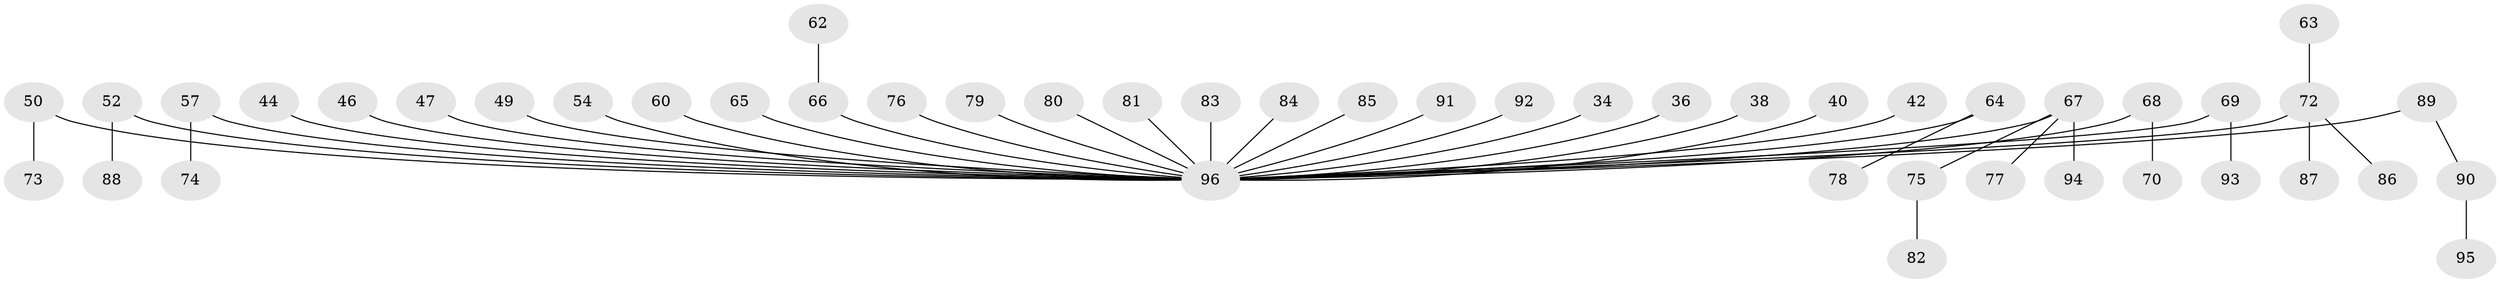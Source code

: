 // original degree distribution, {7: 0.020833333333333332, 6: 0.03125, 5: 0.020833333333333332, 2: 0.22916666666666666, 3: 0.14583333333333334, 4: 0.03125, 1: 0.5208333333333334}
// Generated by graph-tools (version 1.1) at 2025/56/03/04/25 21:56:30]
// undirected, 48 vertices, 47 edges
graph export_dot {
graph [start="1"]
  node [color=gray90,style=filled];
  34;
  36;
  38;
  40;
  42;
  44;
  46;
  47;
  49;
  50;
  52;
  54;
  57;
  60;
  62;
  63;
  64 [super="+37"];
  65;
  66 [super="+55"];
  67 [super="+25+61+58"];
  68 [super="+26"];
  69 [super="+59"];
  70;
  72 [super="+53"];
  73;
  74;
  75;
  76;
  77;
  78;
  79;
  80;
  81;
  82;
  83;
  84;
  85;
  86;
  87;
  88;
  89;
  90;
  91;
  92;
  93;
  94;
  95;
  96 [super="+56+71+33"];
  34 -- 96;
  36 -- 96;
  38 -- 96;
  40 -- 96;
  42 -- 96;
  44 -- 96;
  46 -- 96;
  47 -- 96;
  49 -- 96;
  50 -- 73;
  50 -- 96;
  52 -- 88;
  52 -- 96;
  54 -- 96;
  57 -- 74;
  57 -- 96;
  60 -- 96;
  62 -- 66;
  63 -- 72;
  64 -- 78;
  64 -- 96;
  65 -- 96;
  66 -- 96;
  67 -- 75;
  67 -- 77;
  67 -- 94;
  67 -- 96;
  68 -- 70;
  68 -- 96;
  69 -- 93;
  69 -- 96;
  72 -- 86;
  72 -- 87;
  72 -- 96;
  75 -- 82;
  76 -- 96;
  79 -- 96;
  80 -- 96;
  81 -- 96;
  83 -- 96;
  84 -- 96;
  85 -- 96;
  89 -- 90;
  89 -- 96;
  90 -- 95;
  91 -- 96;
  92 -- 96;
}
